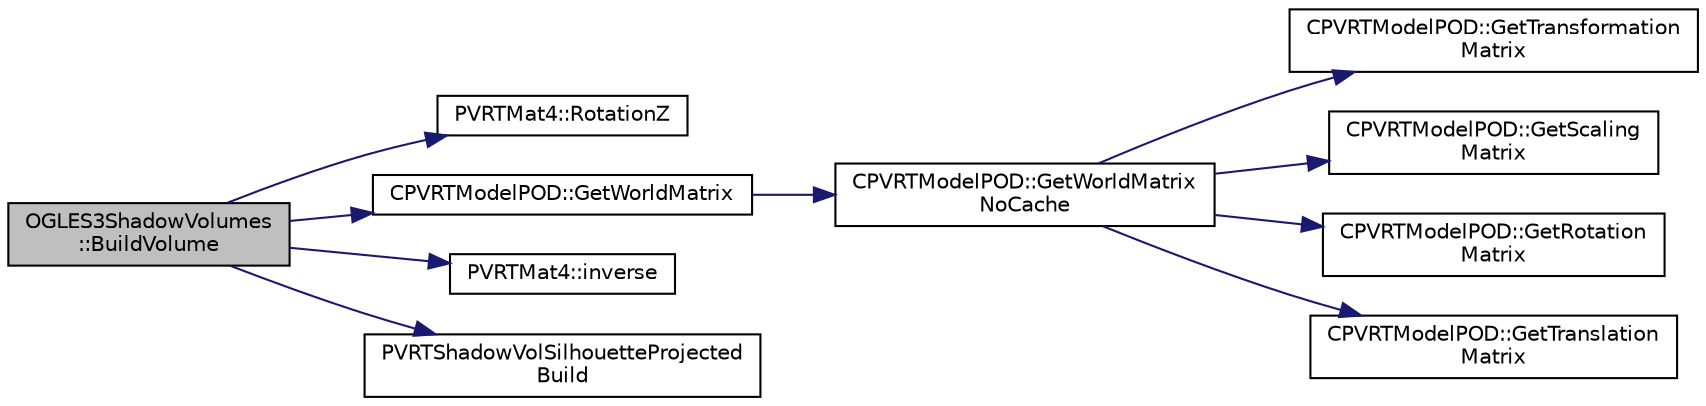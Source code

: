 digraph "OGLES3ShadowVolumes::BuildVolume"
{
  edge [fontname="Helvetica",fontsize="10",labelfontname="Helvetica",labelfontsize="10"];
  node [fontname="Helvetica",fontsize="10",shape=record];
  rankdir="LR";
  Node1 [label="OGLES3ShadowVolumes\l::BuildVolume",height=0.2,width=0.4,color="black", fillcolor="grey75", style="filled", fontcolor="black"];
  Node1 -> Node2 [color="midnightblue",fontsize="10",style="solid",fontname="Helvetica"];
  Node2 [label="PVRTMat4::RotationZ",height=0.2,width=0.4,color="black", fillcolor="white", style="filled",URL="$struct_p_v_r_t_mat4.html#a9ff7a65314d7c112229914abf6e703ed",tooltip="Calculates a matrix corresponding to a rotation of angle degrees about the Z axis. "];
  Node1 -> Node3 [color="midnightblue",fontsize="10",style="solid",fontname="Helvetica"];
  Node3 [label="CPVRTModelPOD::GetWorldMatrix",height=0.2,width=0.4,color="black", fillcolor="white", style="filled",URL="$class_c_p_v_r_t_model_p_o_d.html#a275eceb98a361d91d77e15b54238a8de",tooltip="Generates the world matrix for the given Mesh Instance; applies the parent&#39;s transform too..."];
  Node3 -> Node4 [color="midnightblue",fontsize="10",style="solid",fontname="Helvetica"];
  Node4 [label="CPVRTModelPOD::GetWorldMatrix\lNoCache",height=0.2,width=0.4,color="black", fillcolor="white", style="filled",URL="$class_c_p_v_r_t_model_p_o_d.html#a5d8930577009f9c922665522ca9bb1c3",tooltip="Generates the world matrix for the given Mesh Instance; applies the parent&#39;s transform too..."];
  Node4 -> Node5 [color="midnightblue",fontsize="10",style="solid",fontname="Helvetica"];
  Node5 [label="CPVRTModelPOD::GetTransformation\lMatrix",height=0.2,width=0.4,color="black", fillcolor="white", style="filled",URL="$class_c_p_v_r_t_model_p_o_d.html#ab614a904956547c6cd7c623046f888b2",tooltip="Generates the world matrix for the given Mesh Instance; applies the parent&#39;s transform too..."];
  Node4 -> Node6 [color="midnightblue",fontsize="10",style="solid",fontname="Helvetica"];
  Node6 [label="CPVRTModelPOD::GetScaling\lMatrix",height=0.2,width=0.4,color="black", fillcolor="white", style="filled",URL="$class_c_p_v_r_t_model_p_o_d.html#aaf982331192d8590949796dd61777c8a",tooltip="Generates the world matrix for the given Mesh Instance; applies the parent&#39;s transform too..."];
  Node4 -> Node7 [color="midnightblue",fontsize="10",style="solid",fontname="Helvetica"];
  Node7 [label="CPVRTModelPOD::GetRotation\lMatrix",height=0.2,width=0.4,color="black", fillcolor="white", style="filled",URL="$class_c_p_v_r_t_model_p_o_d.html#a021fd16d1c7d7f3e09ba1e133289d0e7",tooltip="Generates the world matrix for the given Mesh Instance; applies the parent&#39;s transform too..."];
  Node4 -> Node8 [color="midnightblue",fontsize="10",style="solid",fontname="Helvetica"];
  Node8 [label="CPVRTModelPOD::GetTranslation\lMatrix",height=0.2,width=0.4,color="black", fillcolor="white", style="filled",URL="$class_c_p_v_r_t_model_p_o_d.html#a5b9cdd65e3f36c6fe3c0a6937892d506",tooltip="Generates the world matrix for the given Mesh Instance; applies the parent&#39;s transform too..."];
  Node1 -> Node9 [color="midnightblue",fontsize="10",style="solid",fontname="Helvetica"];
  Node9 [label="PVRTMat4::inverse",height=0.2,width=0.4,color="black", fillcolor="white", style="filled",URL="$struct_p_v_r_t_mat4.html#a553c1f51db42d5fb3ef55557dfbad4e4",tooltip="Calculates multiplicative inverse of this matrix The matrix must be of the form : A 0 C 1 Where A is ..."];
  Node1 -> Node10 [color="midnightblue",fontsize="10",style="solid",fontname="Helvetica"];
  Node10 [label="PVRTShadowVolSilhouetteProjected\lBuild",height=0.2,width=0.4,color="black", fillcolor="white", style="filled",URL="$_p_v_r_t_shadow_vol_8h.html#a890b0876ff8a4d3898526672de9c3938"];
}
